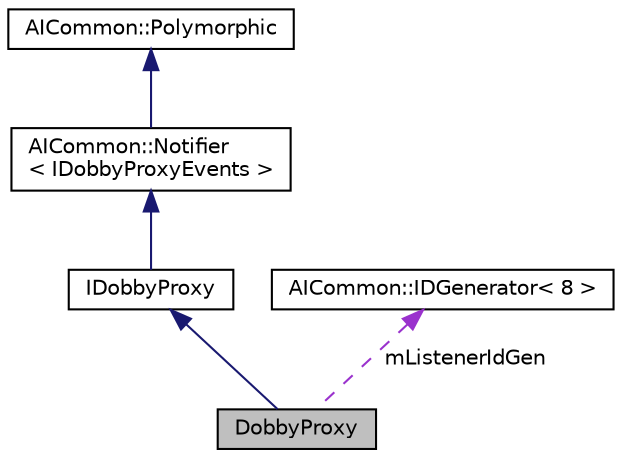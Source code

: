 digraph "DobbyProxy"
{
 // LATEX_PDF_SIZE
  edge [fontname="Helvetica",fontsize="10",labelfontname="Helvetica",labelfontsize="10"];
  node [fontname="Helvetica",fontsize="10",shape=record];
  Node1 [label="DobbyProxy",height=0.2,width=0.4,color="black", fillcolor="grey75", style="filled", fontcolor="black",tooltip="Wrapper around an IpcService object that provides simpler method calls to the dobby daemon."];
  Node2 -> Node1 [dir="back",color="midnightblue",fontsize="10",style="solid",fontname="Helvetica"];
  Node2 [label="IDobbyProxy",height=0.2,width=0.4,color="black", fillcolor="white", style="filled",URL="$classIDobbyProxy.html",tooltip="Wrapper around an IpcService object that provides simpler method calls to the Dobby 'hypervisor' daem..."];
  Node3 -> Node2 [dir="back",color="midnightblue",fontsize="10",style="solid",fontname="Helvetica"];
  Node3 [label="AICommon::Notifier\l\< IDobbyProxyEvents \>",height=0.2,width=0.4,color="black", fillcolor="white", style="filled",URL="$classAICommon_1_1Notifier.html",tooltip=" "];
  Node4 -> Node3 [dir="back",color="midnightblue",fontsize="10",style="solid",fontname="Helvetica"];
  Node4 [label="AICommon::Polymorphic",height=0.2,width=0.4,color="black", fillcolor="white", style="filled",URL="$classAICommon_1_1Polymorphic.html",tooltip="Inherit from this from all types that have virtual functions."];
  Node5 -> Node1 [dir="back",color="darkorchid3",fontsize="10",style="dashed",label=" mListenerIdGen" ,fontname="Helvetica"];
  Node5 [label="AICommon::IDGenerator\< 8 \>",height=0.2,width=0.4,color="black", fillcolor="white", style="filled",URL="$classAICommon_1_1IDGenerator.html",tooltip=" "];
}
